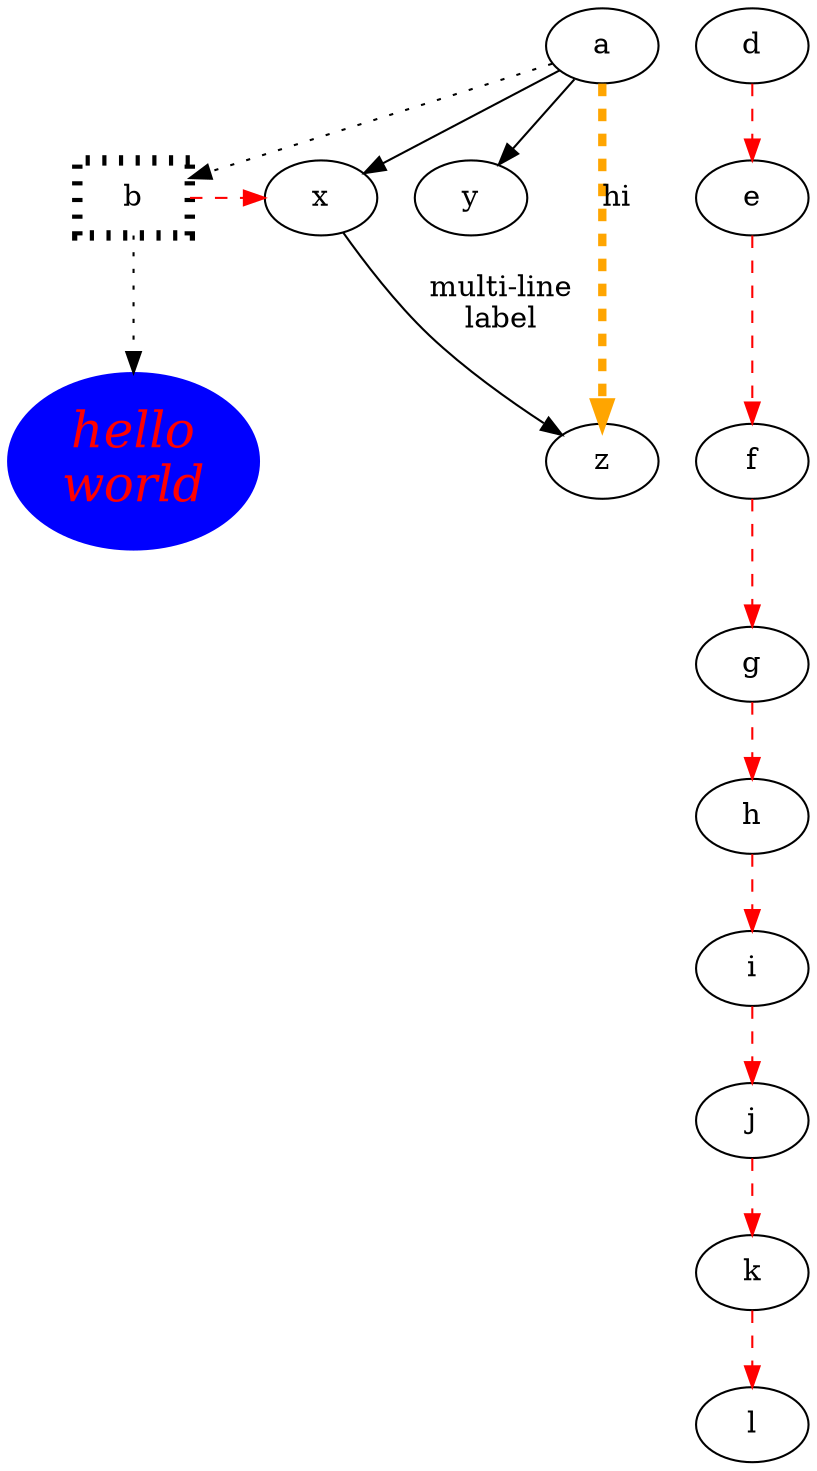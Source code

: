 digraph test123 {
        a -> b -> c [style=dotted];
        a -> {x y};
        b [shape=box,style="setlinewidth(5),dotted"];
        c [label="hello\nworld",color=blue,fontsize=24,
           fontname="Palatino-Italic",fontcolor=red,style=filled];
        a -> z [label="hi", weight=100, color=orange, style="setlinewidth(4),dashed"];
        x -> z [label="multi-line\nlabel"];
        edge [style=dashed,color=red];
        b -> x;
        {rank=same; b x}

	d -> e -> f -> g -> h -> i -> j -> k -> l;
}
